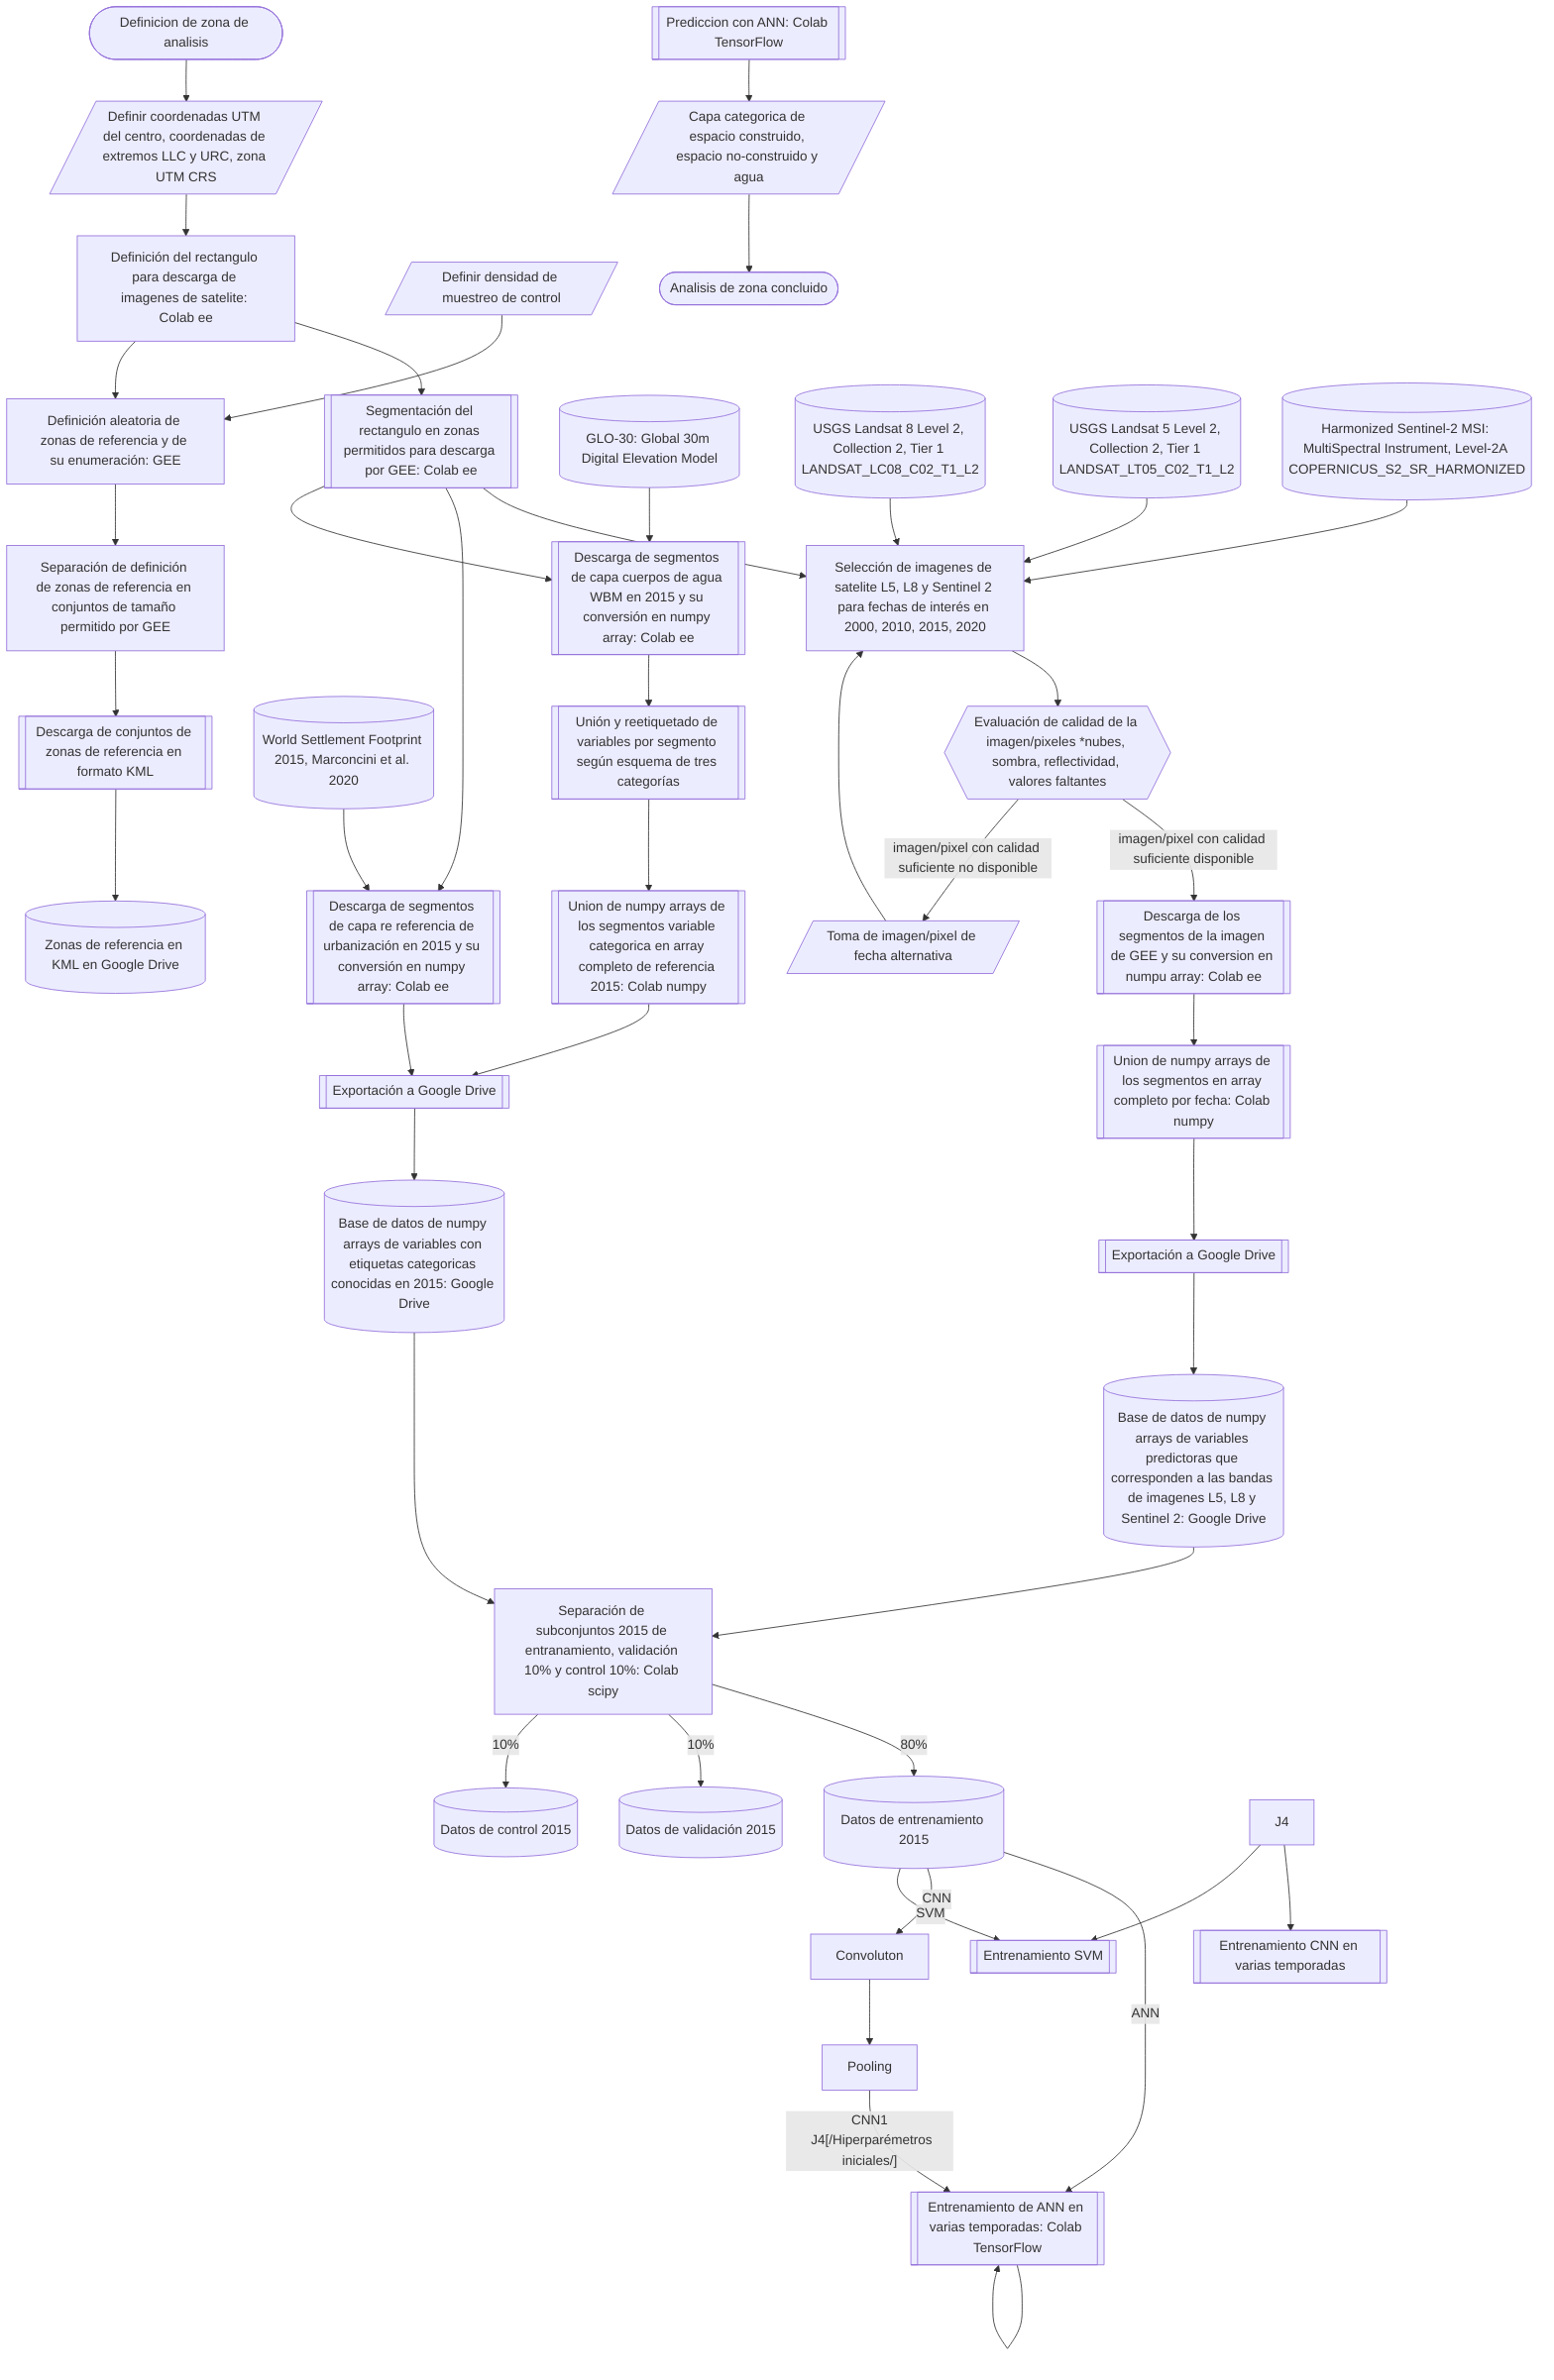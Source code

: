 flowchart TD
  A1([Definicion de zona de analisis])-->B1
  B1[/Definir coordenadas UTM del centro, coordenadas de extremos LLC y URC, zona UTM CRS/]-->C1
  C1[Definición del rectangulo para descarga de imagenes de satelite: Colab ee]-->C2
  C1-->B3
  C2[[Segmentación del rectangulo en zonas permitidos para descarga por GEE: Colab ee]]-->D1
  B2[/Definir densidad de muestreo de control/]-->B3
  B3[Definición aleatoria de zonas de referencia y de su enumeración: GEE]-->B4
  B4[Separación de definición de zonas de referencia en conjuntos de tamaño permitido por GEE]-->B5
  B5[[Descarga de conjuntos de zonas de referencia en formato KML]]-->B6
  B6[(Zonas de referencia en KML en Google Drive)]
  C2-->C3
  C2-->C4
  D04[(World Settlement Footprint 2015, Marconcini et al. 2020)]-->C3
  C3[[Descarga de segmentos de capa re referencia de urbanización en 2015 y su conversión en numpy array: Colab ee]]-->E4
  D05[(GLO-30: Global 30m Digital Elevation Model)]-->C4
  C4[[Descarga de segmentos de capa cuerpos de agua WBM en 2015 y su conversión en numpy array: Colab ee]]-->C5
  C5[[Unión y reetiquetado de variables por segmento según esquema de tres categorías]]-->C6
  C6[[Union de numpy arrays de los segmentos variable categorica en array completo de referencia 2015: Colab numpy]]-->E4
  E4[[Exportación a Google Drive]]-->E4A
  D01[(USGS Landsat 8 Level 2, Collection 2, Tier 1 LANDSAT_LC08_C02_T1_L2)]-->D1
  D02[(USGS Landsat 5 Level 2, Collection 2, Tier 1 LANDSAT_LT05_C02_T1_L2)]-->D1
  D03[(Harmonized Sentinel-2 MSI: MultiSpectral Instrument, Level-2A COPERNICUS_S2_SR_HARMONIZED)]-->D1
  D1[Selección de imagenes de satelite L5, L8 y Sentinel 2 para fechas de interés en 2000, 2010, 2015, 2020]-->D2
  D2{{Evaluación de calidad de la imagen/pixeles *nubes, sombra, reflectividad, valores faltantes}}
  D2--imagen/pixel con calidad suficiente disponible-->E1
  D2--imagen/pixel con calidad suficiente no disponible-->D3
  D3[/Toma de imagen/pixel de fecha alternativa/]-->D1
  E1[[Descarga de los segmentos de la imagen de GEE y su conversion en numpu array: Colab ee]]-->E2
  E2[[Union de numpy arrays de los segmentos en array completo por fecha: Colab numpy]]-->E3
  E3[[Exportación a Google Drive]]-->E3A
  E3A[(Base de datos de numpy arrays de variables predictoras que corresponden a las bandas de imagenes L5, L8 y Sentinel 2: Google Drive)]-->F1
  E4A[(Base de datos de numpy arrays de variables con etiquetas categoricas conocidas en 2015: Google Drive)]-->F1
  F1[Separación de subconjuntos 2015 de entranamiento, validación 10% y control 10%: Colab scipy]--80%-->F2A
  F1--10%-->F2B
  F1--10%-->F2C
  F2A[(Datos de entrenamiento 2015)]--ANN-->ANN1
  F2A--CNN-->J2
  F2A--SVM-->SVM1
  F2B[(Datos de validación 2015)]
  F2C[(Datos de control 2015)]
  J2[Convoluton]-->J3
  J3[Pooling]--CNN1
  J4[/Hiperparémetros iniciales/]-->ANN1
  J4-->CNN1
  J4-->SVM1
  ANN1[[Entrenamiento de ANN en varias temporadas: Colab TensorFlow]]-->ANN1
  ANN2[[Prediccion con ANN: Colab TensorFlow]]-->M1
  CNN1[[Entrenamiento CNN en varias temporadas]]
  SVM1[[Entrenamiento SVM]]
  M1[/Capa categorica de espacio construido, espacio no-construido y agua/]-->Z1
  Z1([Analisis de zona concluido])